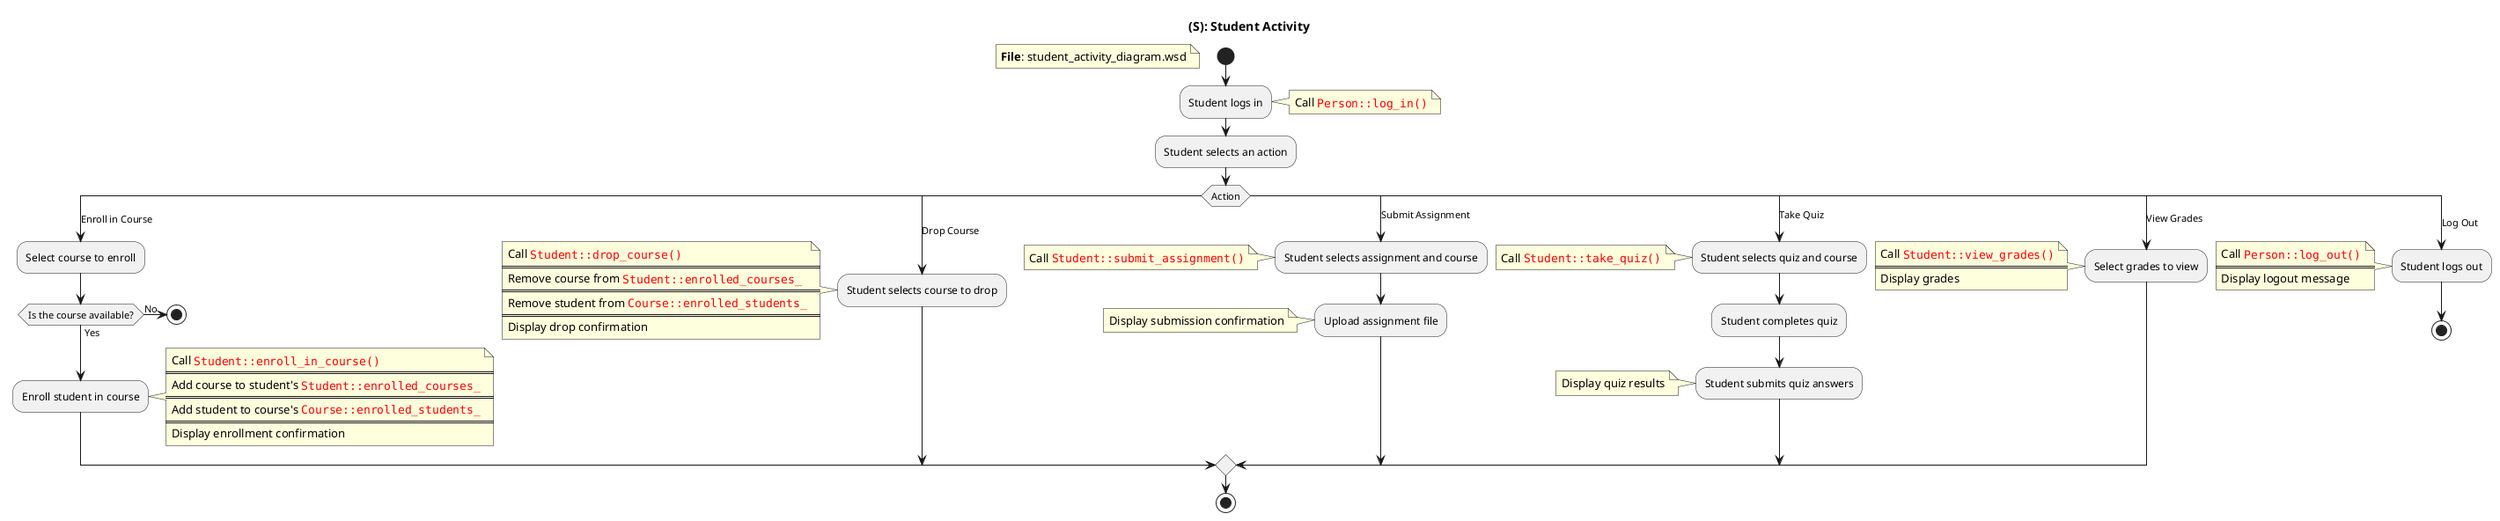@startuml "Student Activity"
title (S): Student Activity
start
floating note left: <b>File</b>: student_activity_diagram.wsd

:Student logs in;
note right
Call <color:red>""Person::log_in()""
end note

:Student selects an action;

switch (Action)
    case (Enroll in Course)
        :Select course to enroll;
        if (Is the course available?) then (Yes)
            :Enroll student in course;
note right
Call <color:red>""Student::enroll_in_course()""
====
Add course to student's <color:red>""Student::enrolled_courses_""
====
Add student to course's <color:red>""Course::enrolled_students_""
====
Display enrollment confirmation
end note
        else (No) 
            stop
        endif
    case (Drop Course)
        :Student selects course to drop;
note left
Call <color:red>""Student::drop_course()""
====
Remove course from <color:red>""Student::enrolled_courses_""
====
Remove student from <color:red>""Course::enrolled_students_""
====
Display drop confirmation
end note

    case (Submit Assignment)
        :Student selects assignment and course;
note left
Call <color:red>""Student::submit_assignment()""
end note
        :Upload assignment file;
note left
Display submission confirmation
end note
    case (Take Quiz)
        :Student selects quiz and course;
note left
Call <color:red>""Student::take_quiz()""
end note

        :Student completes quiz;
        :Student submits quiz answers;
note left
Display quiz results
end note
    case (View Grades)
        :Select grades to view;
note
Call <color:red>""Student::view_grades()""
====
Display grades
end note
    case (Log Out)
        :Student logs out;
note
Call <color:red>""Person::log_out()""
====
Display logout message
end note
        stop
endswitch

stop
@enduml
